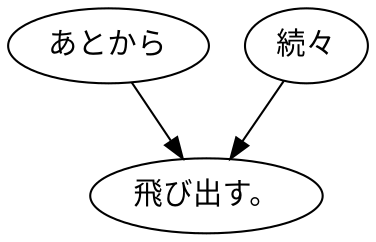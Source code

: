 digraph graph4058 {
	node0 [label="あとから"];
	node1 [label="続々"];
	node2 [label="飛び出す。"];
	node0 -> node2;
	node1 -> node2;
}
